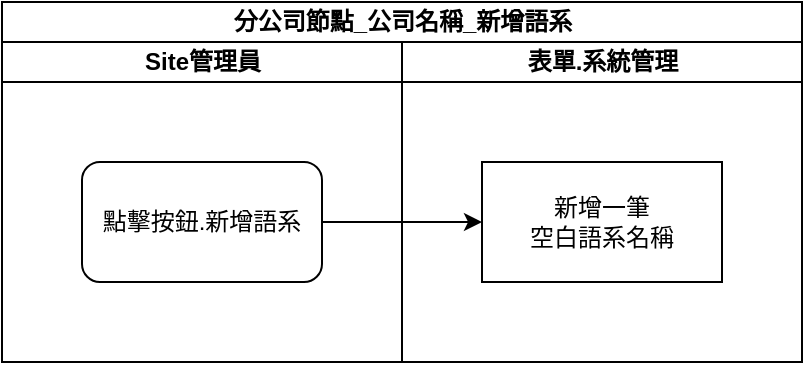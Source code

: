 <mxfile version="13.6.2" type="device"><diagram id="1oJ0urqNyTo2K4nA9cEf" name="第1頁"><mxGraphModel dx="1094" dy="634" grid="1" gridSize="10" guides="1" tooltips="1" connect="1" arrows="1" fold="1" page="1" pageScale="1" pageWidth="827" pageHeight="1169" math="0" shadow="0"><root><mxCell id="0"/><mxCell id="1" parent="0"/><mxCell id="D_qFLfiCtqIIBhIxInJf-1" value="分公司節點_公司名稱_新增語系" style="swimlane;html=1;childLayout=stackLayout;resizeParent=1;resizeParentMax=0;startSize=20;" parent="1" vertex="1"><mxGeometry x="80" y="40" width="400" height="180" as="geometry"/></mxCell><mxCell id="D_qFLfiCtqIIBhIxInJf-2" value="Site管理員" style="swimlane;html=1;startSize=20;" parent="D_qFLfiCtqIIBhIxInJf-1" vertex="1"><mxGeometry y="20" width="200" height="160" as="geometry"/></mxCell><mxCell id="D_qFLfiCtqIIBhIxInJf-5" value="點擊按鈕.新增語系" style="rounded=1;whiteSpace=wrap;html=1;" parent="D_qFLfiCtqIIBhIxInJf-2" vertex="1"><mxGeometry x="40" y="60" width="120" height="60" as="geometry"/></mxCell><mxCell id="D_qFLfiCtqIIBhIxInJf-3" value="表單.系統管理" style="swimlane;html=1;startSize=20;" parent="D_qFLfiCtqIIBhIxInJf-1" vertex="1"><mxGeometry x="200" y="20" width="200" height="160" as="geometry"/></mxCell><mxCell id="D_qFLfiCtqIIBhIxInJf-7" value="新增一筆&lt;br&gt;空白語系名稱" style="rounded=0;whiteSpace=wrap;html=1;" parent="D_qFLfiCtqIIBhIxInJf-3" vertex="1"><mxGeometry x="40" y="60" width="120" height="60" as="geometry"/></mxCell><mxCell id="D_qFLfiCtqIIBhIxInJf-8" style="edgeStyle=orthogonalEdgeStyle;rounded=0;orthogonalLoop=1;jettySize=auto;html=1;exitX=1;exitY=0.5;exitDx=0;exitDy=0;entryX=0;entryY=0.5;entryDx=0;entryDy=0;" parent="D_qFLfiCtqIIBhIxInJf-1" source="D_qFLfiCtqIIBhIxInJf-5" target="D_qFLfiCtqIIBhIxInJf-7" edge="1"><mxGeometry relative="1" as="geometry"/></mxCell></root></mxGraphModel></diagram></mxfile>